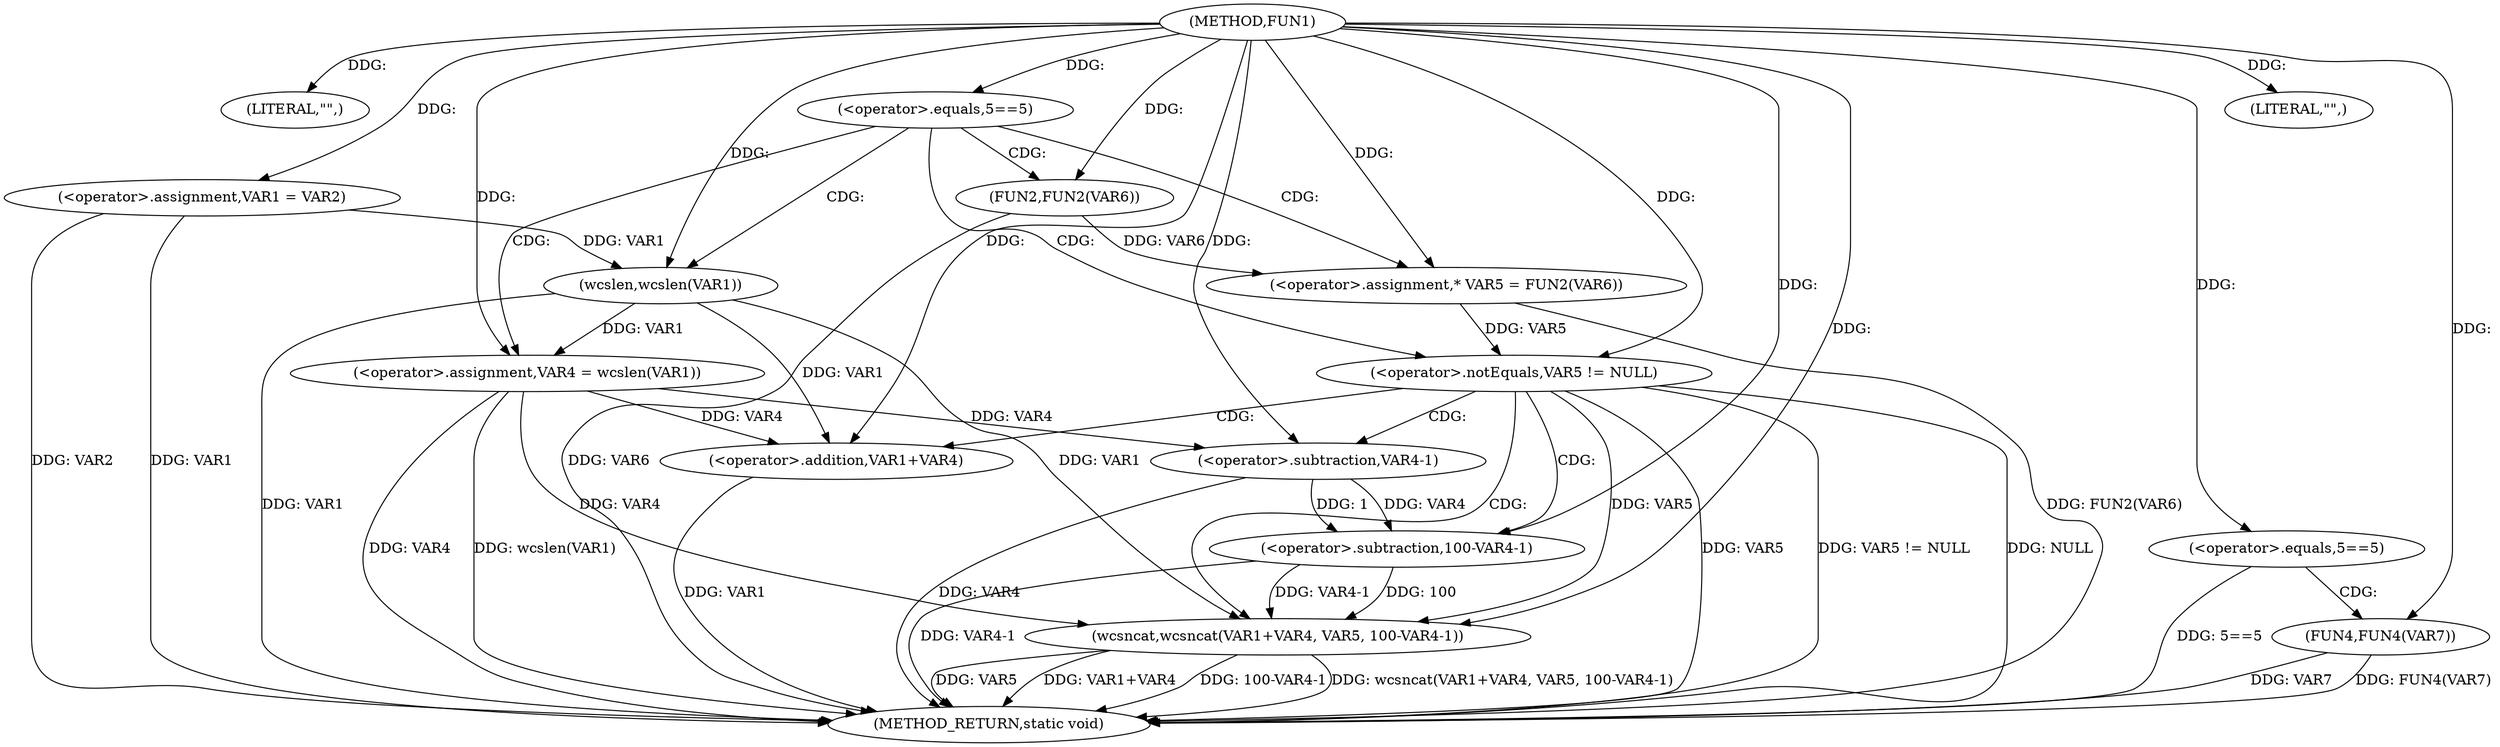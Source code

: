 digraph FUN1 {  
"1000100" [label = "(METHOD,FUN1)" ]
"1000147" [label = "(METHOD_RETURN,static void)" ]
"1000103" [label = "(LITERAL,\"\",)" ]
"1000104" [label = "(<operator>.assignment,VAR1 = VAR2)" ]
"1000108" [label = "(<operator>.equals,5==5)" ]
"1000114" [label = "(<operator>.assignment,VAR4 = wcslen(VAR1))" ]
"1000116" [label = "(wcslen,wcslen(VAR1))" ]
"1000119" [label = "(<operator>.assignment,* VAR5 = FUN2(VAR6))" ]
"1000121" [label = "(FUN2,FUN2(VAR6))" ]
"1000124" [label = "(<operator>.notEquals,VAR5 != NULL)" ]
"1000128" [label = "(wcsncat,wcsncat(VAR1+VAR4, VAR5, 100-VAR4-1))" ]
"1000129" [label = "(<operator>.addition,VAR1+VAR4)" ]
"1000133" [label = "(<operator>.subtraction,100-VAR4-1)" ]
"1000135" [label = "(<operator>.subtraction,VAR4-1)" ]
"1000139" [label = "(<operator>.equals,5==5)" ]
"1000144" [label = "(LITERAL,\"\",)" ]
"1000145" [label = "(FUN4,FUN4(VAR7))" ]
  "1000116" -> "1000147"  [ label = "DDG: VAR1"] 
  "1000124" -> "1000147"  [ label = "DDG: VAR5"] 
  "1000104" -> "1000147"  [ label = "DDG: VAR1"] 
  "1000128" -> "1000147"  [ label = "DDG: VAR1+VAR4"] 
  "1000128" -> "1000147"  [ label = "DDG: 100-VAR4-1"] 
  "1000133" -> "1000147"  [ label = "DDG: VAR4-1"] 
  "1000128" -> "1000147"  [ label = "DDG: wcsncat(VAR1+VAR4, VAR5, 100-VAR4-1)"] 
  "1000145" -> "1000147"  [ label = "DDG: VAR7"] 
  "1000114" -> "1000147"  [ label = "DDG: wcslen(VAR1)"] 
  "1000104" -> "1000147"  [ label = "DDG: VAR2"] 
  "1000124" -> "1000147"  [ label = "DDG: VAR5 != NULL"] 
  "1000129" -> "1000147"  [ label = "DDG: VAR1"] 
  "1000124" -> "1000147"  [ label = "DDG: NULL"] 
  "1000128" -> "1000147"  [ label = "DDG: VAR5"] 
  "1000139" -> "1000147"  [ label = "DDG: 5==5"] 
  "1000114" -> "1000147"  [ label = "DDG: VAR4"] 
  "1000119" -> "1000147"  [ label = "DDG: FUN2(VAR6)"] 
  "1000135" -> "1000147"  [ label = "DDG: VAR4"] 
  "1000121" -> "1000147"  [ label = "DDG: VAR6"] 
  "1000145" -> "1000147"  [ label = "DDG: FUN4(VAR7)"] 
  "1000100" -> "1000103"  [ label = "DDG: "] 
  "1000100" -> "1000104"  [ label = "DDG: "] 
  "1000100" -> "1000108"  [ label = "DDG: "] 
  "1000116" -> "1000114"  [ label = "DDG: VAR1"] 
  "1000100" -> "1000114"  [ label = "DDG: "] 
  "1000104" -> "1000116"  [ label = "DDG: VAR1"] 
  "1000100" -> "1000116"  [ label = "DDG: "] 
  "1000121" -> "1000119"  [ label = "DDG: VAR6"] 
  "1000100" -> "1000119"  [ label = "DDG: "] 
  "1000100" -> "1000121"  [ label = "DDG: "] 
  "1000119" -> "1000124"  [ label = "DDG: VAR5"] 
  "1000100" -> "1000124"  [ label = "DDG: "] 
  "1000116" -> "1000128"  [ label = "DDG: VAR1"] 
  "1000100" -> "1000128"  [ label = "DDG: "] 
  "1000114" -> "1000128"  [ label = "DDG: VAR4"] 
  "1000116" -> "1000129"  [ label = "DDG: VAR1"] 
  "1000100" -> "1000129"  [ label = "DDG: "] 
  "1000114" -> "1000129"  [ label = "DDG: VAR4"] 
  "1000124" -> "1000128"  [ label = "DDG: VAR5"] 
  "1000133" -> "1000128"  [ label = "DDG: 100"] 
  "1000133" -> "1000128"  [ label = "DDG: VAR4-1"] 
  "1000100" -> "1000133"  [ label = "DDG: "] 
  "1000135" -> "1000133"  [ label = "DDG: VAR4"] 
  "1000135" -> "1000133"  [ label = "DDG: 1"] 
  "1000100" -> "1000135"  [ label = "DDG: "] 
  "1000114" -> "1000135"  [ label = "DDG: VAR4"] 
  "1000100" -> "1000139"  [ label = "DDG: "] 
  "1000100" -> "1000144"  [ label = "DDG: "] 
  "1000100" -> "1000145"  [ label = "DDG: "] 
  "1000108" -> "1000121"  [ label = "CDG: "] 
  "1000108" -> "1000116"  [ label = "CDG: "] 
  "1000108" -> "1000124"  [ label = "CDG: "] 
  "1000108" -> "1000119"  [ label = "CDG: "] 
  "1000108" -> "1000114"  [ label = "CDG: "] 
  "1000124" -> "1000128"  [ label = "CDG: "] 
  "1000124" -> "1000129"  [ label = "CDG: "] 
  "1000124" -> "1000135"  [ label = "CDG: "] 
  "1000124" -> "1000133"  [ label = "CDG: "] 
  "1000139" -> "1000145"  [ label = "CDG: "] 
}
